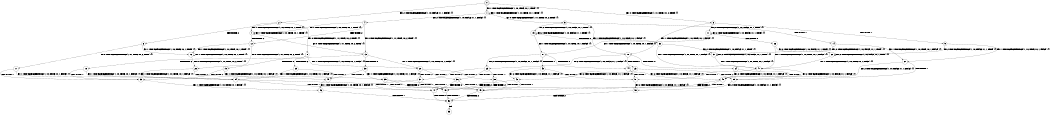 digraph BCG {
size = "7, 10.5";
center = TRUE;
node [shape = circle];
0 [peripheries = 2];
0 -> 1 [label = "EX !1 !ATOMIC_EXCH_BRANCH (1, +0, TRUE, +0, 1, TRUE) !{}"];
0 -> 2 [label = "EX !2 !ATOMIC_EXCH_BRANCH (1, +0, FALSE, +1, 1, FALSE) !{}"];
0 -> 3 [label = "EX !0 !ATOMIC_EXCH_BRANCH (1, +1, TRUE, +0, 2, TRUE) !{}"];
1 -> 4 [label = "EX !2 !ATOMIC_EXCH_BRANCH (1, +0, FALSE, +1, 1, FALSE) !{}"];
1 -> 5 [label = "EX !0 !ATOMIC_EXCH_BRANCH (1, +1, TRUE, +0, 2, TRUE) !{}"];
1 -> 1 [label = "EX !1 !ATOMIC_EXCH_BRANCH (1, +0, TRUE, +0, 1, TRUE) !{}"];
2 -> 6 [label = "TERMINATE !2"];
2 -> 7 [label = "EX !1 !ATOMIC_EXCH_BRANCH (1, +0, TRUE, +0, 1, TRUE) !{}"];
2 -> 8 [label = "EX !0 !ATOMIC_EXCH_BRANCH (1, +1, TRUE, +0, 2, TRUE) !{}"];
3 -> 9 [label = "TERMINATE !0"];
3 -> 10 [label = "EX !1 !ATOMIC_EXCH_BRANCH (1, +0, TRUE, +0, 1, FALSE) !{}"];
3 -> 11 [label = "EX !2 !ATOMIC_EXCH_BRANCH (1, +0, FALSE, +1, 1, TRUE) !{}"];
4 -> 12 [label = "TERMINATE !2"];
4 -> 13 [label = "EX !0 !ATOMIC_EXCH_BRANCH (1, +1, TRUE, +0, 2, TRUE) !{}"];
4 -> 7 [label = "EX !1 !ATOMIC_EXCH_BRANCH (1, +0, TRUE, +0, 1, TRUE) !{}"];
5 -> 14 [label = "TERMINATE !0"];
5 -> 15 [label = "EX !2 !ATOMIC_EXCH_BRANCH (1, +0, FALSE, +1, 1, TRUE) !{}"];
5 -> 10 [label = "EX !1 !ATOMIC_EXCH_BRANCH (1, +0, TRUE, +0, 1, FALSE) !{}"];
6 -> 16 [label = "EX !1 !ATOMIC_EXCH_BRANCH (1, +0, TRUE, +0, 1, TRUE) !{}"];
6 -> 17 [label = "EX !0 !ATOMIC_EXCH_BRANCH (1, +1, TRUE, +0, 2, TRUE) !{}"];
7 -> 12 [label = "TERMINATE !2"];
7 -> 13 [label = "EX !0 !ATOMIC_EXCH_BRANCH (1, +1, TRUE, +0, 2, TRUE) !{}"];
7 -> 7 [label = "EX !1 !ATOMIC_EXCH_BRANCH (1, +0, TRUE, +0, 1, TRUE) !{}"];
8 -> 18 [label = "TERMINATE !2"];
8 -> 19 [label = "TERMINATE !0"];
8 -> 20 [label = "EX !1 !ATOMIC_EXCH_BRANCH (1, +0, TRUE, +0, 1, FALSE) !{}"];
9 -> 21 [label = "EX !1 !ATOMIC_EXCH_BRANCH (1, +0, TRUE, +0, 1, FALSE) !{}"];
9 -> 22 [label = "EX !2 !ATOMIC_EXCH_BRANCH (1, +0, FALSE, +1, 1, TRUE) !{}"];
10 -> 23 [label = "TERMINATE !1"];
10 -> 24 [label = "TERMINATE !0"];
10 -> 25 [label = "EX !2 !ATOMIC_EXCH_BRANCH (1, +0, FALSE, +1, 1, FALSE) !{}"];
11 -> 26 [label = "TERMINATE !0"];
11 -> 27 [label = "EX !1 !ATOMIC_EXCH_BRANCH (1, +0, TRUE, +0, 1, FALSE) !{}"];
11 -> 11 [label = "EX !2 !ATOMIC_EXCH_BRANCH (1, +0, FALSE, +1, 1, TRUE) !{}"];
12 -> 16 [label = "EX !1 !ATOMIC_EXCH_BRANCH (1, +0, TRUE, +0, 1, TRUE) !{}"];
12 -> 28 [label = "EX !0 !ATOMIC_EXCH_BRANCH (1, +1, TRUE, +0, 2, TRUE) !{}"];
13 -> 29 [label = "TERMINATE !2"];
13 -> 30 [label = "TERMINATE !0"];
13 -> 20 [label = "EX !1 !ATOMIC_EXCH_BRANCH (1, +0, TRUE, +0, 1, FALSE) !{}"];
14 -> 21 [label = "EX !1 !ATOMIC_EXCH_BRANCH (1, +0, TRUE, +0, 1, FALSE) !{}"];
14 -> 31 [label = "EX !2 !ATOMIC_EXCH_BRANCH (1, +0, FALSE, +1, 1, TRUE) !{}"];
15 -> 32 [label = "TERMINATE !0"];
15 -> 15 [label = "EX !2 !ATOMIC_EXCH_BRANCH (1, +0, FALSE, +1, 1, TRUE) !{}"];
15 -> 27 [label = "EX !1 !ATOMIC_EXCH_BRANCH (1, +0, TRUE, +0, 1, FALSE) !{}"];
16 -> 28 [label = "EX !0 !ATOMIC_EXCH_BRANCH (1, +1, TRUE, +0, 2, TRUE) !{}"];
16 -> 16 [label = "EX !1 !ATOMIC_EXCH_BRANCH (1, +0, TRUE, +0, 1, TRUE) !{}"];
17 -> 33 [label = "TERMINATE !0"];
17 -> 34 [label = "EX !1 !ATOMIC_EXCH_BRANCH (1, +0, TRUE, +0, 1, FALSE) !{}"];
18 -> 33 [label = "TERMINATE !0"];
18 -> 34 [label = "EX !1 !ATOMIC_EXCH_BRANCH (1, +0, TRUE, +0, 1, FALSE) !{}"];
19 -> 33 [label = "TERMINATE !2"];
19 -> 35 [label = "EX !1 !ATOMIC_EXCH_BRANCH (1, +0, TRUE, +0, 1, FALSE) !{}"];
20 -> 36 [label = "TERMINATE !1"];
20 -> 37 [label = "TERMINATE !2"];
20 -> 38 [label = "TERMINATE !0"];
21 -> 39 [label = "TERMINATE !1"];
21 -> 40 [label = "EX !2 !ATOMIC_EXCH_BRANCH (1, +0, FALSE, +1, 1, FALSE) !{}"];
22 -> 41 [label = "EX !1 !ATOMIC_EXCH_BRANCH (1, +0, TRUE, +0, 1, FALSE) !{}"];
22 -> 22 [label = "EX !2 !ATOMIC_EXCH_BRANCH (1, +0, FALSE, +1, 1, TRUE) !{}"];
23 -> 39 [label = "TERMINATE !0"];
23 -> 42 [label = "EX !2 !ATOMIC_EXCH_BRANCH (1, +0, FALSE, +1, 1, FALSE) !{}"];
24 -> 39 [label = "TERMINATE !1"];
24 -> 40 [label = "EX !2 !ATOMIC_EXCH_BRANCH (1, +0, FALSE, +1, 1, FALSE) !{}"];
25 -> 36 [label = "TERMINATE !1"];
25 -> 37 [label = "TERMINATE !2"];
25 -> 38 [label = "TERMINATE !0"];
26 -> 22 [label = "EX !2 !ATOMIC_EXCH_BRANCH (1, +0, FALSE, +1, 1, TRUE) !{}"];
26 -> 41 [label = "EX !1 !ATOMIC_EXCH_BRANCH (1, +0, TRUE, +0, 1, FALSE) !{}"];
27 -> 43 [label = "TERMINATE !1"];
27 -> 44 [label = "TERMINATE !0"];
27 -> 25 [label = "EX !2 !ATOMIC_EXCH_BRANCH (1, +0, FALSE, +1, 1, FALSE) !{}"];
28 -> 45 [label = "TERMINATE !0"];
28 -> 34 [label = "EX !1 !ATOMIC_EXCH_BRANCH (1, +0, TRUE, +0, 1, FALSE) !{}"];
29 -> 34 [label = "EX !1 !ATOMIC_EXCH_BRANCH (1, +0, TRUE, +0, 1, FALSE) !{}"];
29 -> 45 [label = "TERMINATE !0"];
30 -> 35 [label = "EX !1 !ATOMIC_EXCH_BRANCH (1, +0, TRUE, +0, 1, FALSE) !{}"];
30 -> 45 [label = "TERMINATE !2"];
31 -> 31 [label = "EX !2 !ATOMIC_EXCH_BRANCH (1, +0, FALSE, +1, 1, TRUE) !{}"];
31 -> 41 [label = "EX !1 !ATOMIC_EXCH_BRANCH (1, +0, TRUE, +0, 1, FALSE) !{}"];
32 -> 31 [label = "EX !2 !ATOMIC_EXCH_BRANCH (1, +0, FALSE, +1, 1, TRUE) !{}"];
32 -> 41 [label = "EX !1 !ATOMIC_EXCH_BRANCH (1, +0, TRUE, +0, 1, FALSE) !{}"];
33 -> 46 [label = "EX !1 !ATOMIC_EXCH_BRANCH (1, +0, TRUE, +0, 1, FALSE) !{}"];
34 -> 47 [label = "TERMINATE !1"];
34 -> 48 [label = "TERMINATE !0"];
35 -> 49 [label = "TERMINATE !1"];
35 -> 48 [label = "TERMINATE !2"];
36 -> 47 [label = "TERMINATE !2"];
36 -> 49 [label = "TERMINATE !0"];
37 -> 47 [label = "TERMINATE !1"];
37 -> 48 [label = "TERMINATE !0"];
38 -> 49 [label = "TERMINATE !1"];
38 -> 48 [label = "TERMINATE !2"];
39 -> 50 [label = "EX !2 !ATOMIC_EXCH_BRANCH (1, +0, FALSE, +1, 1, FALSE) !{}"];
40 -> 49 [label = "TERMINATE !1"];
40 -> 48 [label = "TERMINATE !2"];
41 -> 51 [label = "TERMINATE !1"];
41 -> 40 [label = "EX !2 !ATOMIC_EXCH_BRANCH (1, +0, FALSE, +1, 1, FALSE) !{}"];
42 -> 47 [label = "TERMINATE !2"];
42 -> 49 [label = "TERMINATE !0"];
43 -> 42 [label = "EX !2 !ATOMIC_EXCH_BRANCH (1, +0, FALSE, +1, 1, FALSE) !{}"];
43 -> 51 [label = "TERMINATE !0"];
44 -> 40 [label = "EX !2 !ATOMIC_EXCH_BRANCH (1, +0, FALSE, +1, 1, FALSE) !{}"];
44 -> 51 [label = "TERMINATE !1"];
45 -> 46 [label = "EX !1 !ATOMIC_EXCH_BRANCH (1, +0, TRUE, +0, 1, FALSE) !{}"];
46 -> 52 [label = "TERMINATE !1"];
47 -> 52 [label = "TERMINATE !0"];
48 -> 52 [label = "TERMINATE !1"];
49 -> 52 [label = "TERMINATE !2"];
50 -> 52 [label = "TERMINATE !2"];
51 -> 50 [label = "EX !2 !ATOMIC_EXCH_BRANCH (1, +0, FALSE, +1, 1, FALSE) !{}"];
52 -> 53 [label = "exit"];
}
